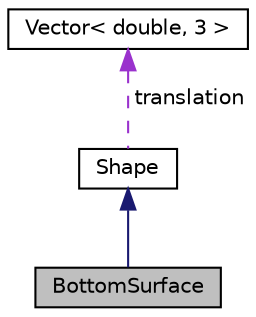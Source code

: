 digraph "BottomSurface"
{
  edge [fontname="Helvetica",fontsize="10",labelfontname="Helvetica",labelfontsize="10"];
  node [fontname="Helvetica",fontsize="10",shape=record];
  Node2 [label="BottomSurface",height=0.2,width=0.4,color="black", fillcolor="grey75", style="filled", fontcolor="black"];
  Node3 -> Node2 [dir="back",color="midnightblue",fontsize="10",style="solid",fontname="Helvetica"];
  Node3 [label="Shape",height=0.2,width=0.4,color="black", fillcolor="white", style="filled",URL="$class_shape.html",tooltip="Base class every drawable(?) element inherits from. "];
  Node4 -> Node3 [dir="back",color="darkorchid3",fontsize="10",style="dashed",label=" translation" ,fontname="Helvetica"];
  Node4 [label="Vector\< double, 3 \>",height=0.2,width=0.4,color="black", fillcolor="white", style="filled",URL="$class_vector.html"];
}
